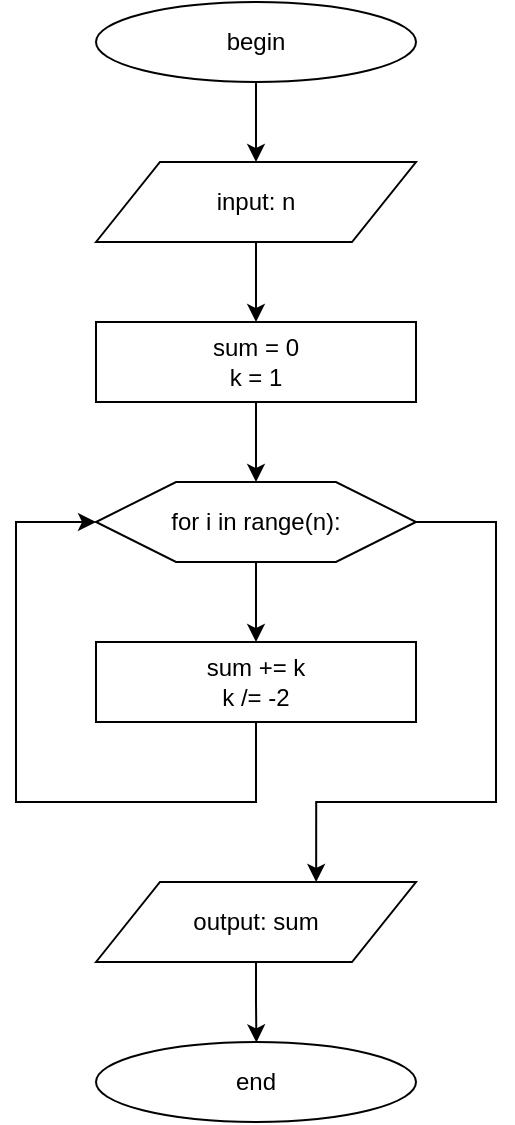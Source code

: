 <mxfile version="12.3.4" type="device" pages="1"><diagram id="fyLPfXIo8d3IMBuYxVTQ" name="Page-1"><mxGraphModel dx="926" dy="406" grid="1" gridSize="10" guides="1" tooltips="1" connect="1" arrows="1" fold="1" page="1" pageScale="1" pageWidth="827" pageHeight="1169" math="0" shadow="0"><root><mxCell id="0"/><mxCell id="1" parent="0"/><mxCell id="R-Gqvw6i2GrKJm1NLgFy-9" value="" style="edgeStyle=orthogonalEdgeStyle;rounded=0;orthogonalLoop=1;jettySize=auto;html=1;" edge="1" parent="1" source="R-Gqvw6i2GrKJm1NLgFy-1" target="R-Gqvw6i2GrKJm1NLgFy-2"><mxGeometry relative="1" as="geometry"/></mxCell><mxCell id="R-Gqvw6i2GrKJm1NLgFy-1" value="begin" style="ellipse;whiteSpace=wrap;html=1;" vertex="1" parent="1"><mxGeometry x="320" y="40" width="160" height="40" as="geometry"/></mxCell><mxCell id="R-Gqvw6i2GrKJm1NLgFy-10" value="" style="edgeStyle=orthogonalEdgeStyle;rounded=0;orthogonalLoop=1;jettySize=auto;html=1;" edge="1" parent="1" source="R-Gqvw6i2GrKJm1NLgFy-2" target="R-Gqvw6i2GrKJm1NLgFy-3"><mxGeometry relative="1" as="geometry"/></mxCell><mxCell id="R-Gqvw6i2GrKJm1NLgFy-2" value="input: n" style="shape=parallelogram;perimeter=parallelogramPerimeter;whiteSpace=wrap;html=1;" vertex="1" parent="1"><mxGeometry x="320" y="120" width="160" height="40" as="geometry"/></mxCell><mxCell id="R-Gqvw6i2GrKJm1NLgFy-11" value="" style="edgeStyle=orthogonalEdgeStyle;rounded=0;orthogonalLoop=1;jettySize=auto;html=1;" edge="1" parent="1" source="R-Gqvw6i2GrKJm1NLgFy-3" target="R-Gqvw6i2GrKJm1NLgFy-5"><mxGeometry relative="1" as="geometry"/></mxCell><mxCell id="R-Gqvw6i2GrKJm1NLgFy-3" value="sum = 0&lt;br&gt;k = 1" style="rounded=0;whiteSpace=wrap;html=1;" vertex="1" parent="1"><mxGeometry x="320" y="200" width="160" height="40" as="geometry"/></mxCell><mxCell id="R-Gqvw6i2GrKJm1NLgFy-12" value="" style="edgeStyle=orthogonalEdgeStyle;rounded=0;orthogonalLoop=1;jettySize=auto;html=1;" edge="1" parent="1" source="R-Gqvw6i2GrKJm1NLgFy-5" target="R-Gqvw6i2GrKJm1NLgFy-8"><mxGeometry relative="1" as="geometry"/></mxCell><mxCell id="R-Gqvw6i2GrKJm1NLgFy-5" value="for i in range(n):" style="shape=hexagon;perimeter=hexagonPerimeter2;whiteSpace=wrap;html=1;" vertex="1" parent="1"><mxGeometry x="320" y="280" width="160" height="40" as="geometry"/></mxCell><mxCell id="R-Gqvw6i2GrKJm1NLgFy-13" style="edgeStyle=orthogonalEdgeStyle;rounded=0;orthogonalLoop=1;jettySize=auto;html=1;entryX=0;entryY=0.5;entryDx=0;entryDy=0;" edge="1" parent="1" source="R-Gqvw6i2GrKJm1NLgFy-8" target="R-Gqvw6i2GrKJm1NLgFy-5"><mxGeometry relative="1" as="geometry"><mxPoint x="320" y="290" as="targetPoint"/><Array as="points"><mxPoint x="400" y="440"/><mxPoint x="280" y="440"/><mxPoint x="280" y="300"/></Array></mxGeometry></mxCell><mxCell id="R-Gqvw6i2GrKJm1NLgFy-15" style="edgeStyle=orthogonalEdgeStyle;rounded=0;orthogonalLoop=1;jettySize=auto;html=1;exitX=1;exitY=0.5;exitDx=0;exitDy=0;entryX=0.688;entryY=0;entryDx=0;entryDy=0;entryPerimeter=0;" edge="1" parent="1" source="R-Gqvw6i2GrKJm1NLgFy-5" target="R-Gqvw6i2GrKJm1NLgFy-14"><mxGeometry relative="1" as="geometry"><mxPoint x="520" y="430.0" as="targetPoint"/><Array as="points"><mxPoint x="520" y="300"/><mxPoint x="520" y="440"/><mxPoint x="430" y="440"/></Array></mxGeometry></mxCell><mxCell id="R-Gqvw6i2GrKJm1NLgFy-8" value="sum += k&lt;br&gt;k /= -2" style="rounded=0;whiteSpace=wrap;html=1;" vertex="1" parent="1"><mxGeometry x="320" y="360" width="160" height="40" as="geometry"/></mxCell><mxCell id="R-Gqvw6i2GrKJm1NLgFy-16" style="edgeStyle=orthogonalEdgeStyle;rounded=0;orthogonalLoop=1;jettySize=auto;html=1;exitX=0.5;exitY=1;exitDx=0;exitDy=0;" edge="1" parent="1" source="R-Gqvw6i2GrKJm1NLgFy-14"><mxGeometry relative="1" as="geometry"><mxPoint x="400.207" y="560.207" as="targetPoint"/></mxGeometry></mxCell><mxCell id="R-Gqvw6i2GrKJm1NLgFy-14" value="output: sum" style="shape=parallelogram;perimeter=parallelogramPerimeter;whiteSpace=wrap;html=1;" vertex="1" parent="1"><mxGeometry x="320" y="480" width="160" height="40" as="geometry"/></mxCell><mxCell id="R-Gqvw6i2GrKJm1NLgFy-17" value="end" style="ellipse;whiteSpace=wrap;html=1;" vertex="1" parent="1"><mxGeometry x="320" y="560" width="160" height="40" as="geometry"/></mxCell></root></mxGraphModel></diagram></mxfile>